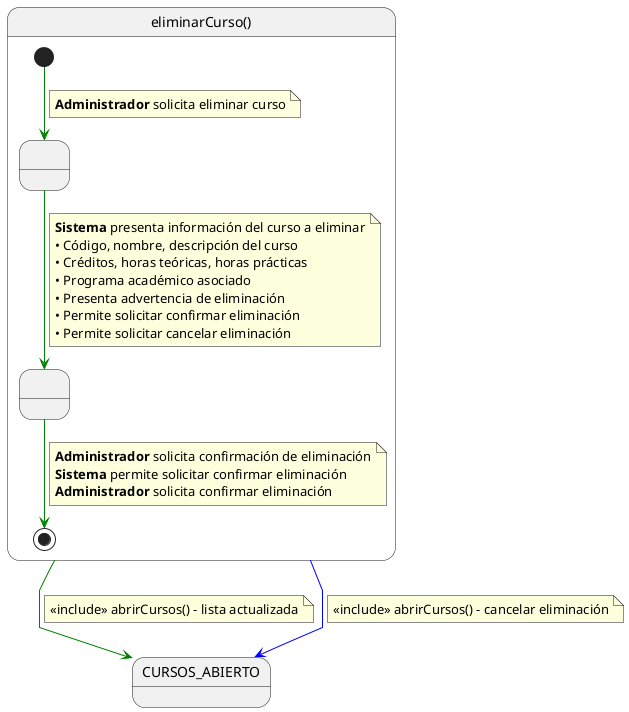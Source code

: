 @startuml eliminarCurso

skinparam linetype polyline

state eliminarCurso as "eliminarCurso()" {

    state " " as ConfirmandoEliminacion
    state " " as EliminandoCurso

    [*] -[#green]-> ConfirmandoEliminacion 
    note on link
    <b>Administrador</b> solicita eliminar curso
    end note    
    
    ConfirmandoEliminacion -[#green]-> EliminandoCurso
    note on link
    <b>Sistema</b> presenta información del curso a eliminar
    • Código, nombre, descripción del curso
    • Créditos, horas teóricas, horas prácticas
    • Programa académico asociado
    • Presenta advertencia de eliminación
    • Permite solicitar confirmar eliminación
    • Permite solicitar cancelar eliminación
    end note
    
    EliminandoCurso -[#green]-> [*]
    note on link
    <b>Administrador</b> solicita confirmación de eliminación
    <b>Sistema</b> permite solicitar confirmar eliminación
    <b>Administrador</b> solicita confirmar eliminación
    end note
}

eliminarCurso -[#green]-> CURSOS_ABIERTO
note on link
<<include>> abrirCursos() - lista actualizada
end note

eliminarCurso -[#blue]-> CURSOS_ABIERTO
note on link
<<include>> abrirCursos() - cancelar eliminación
end note

@enduml